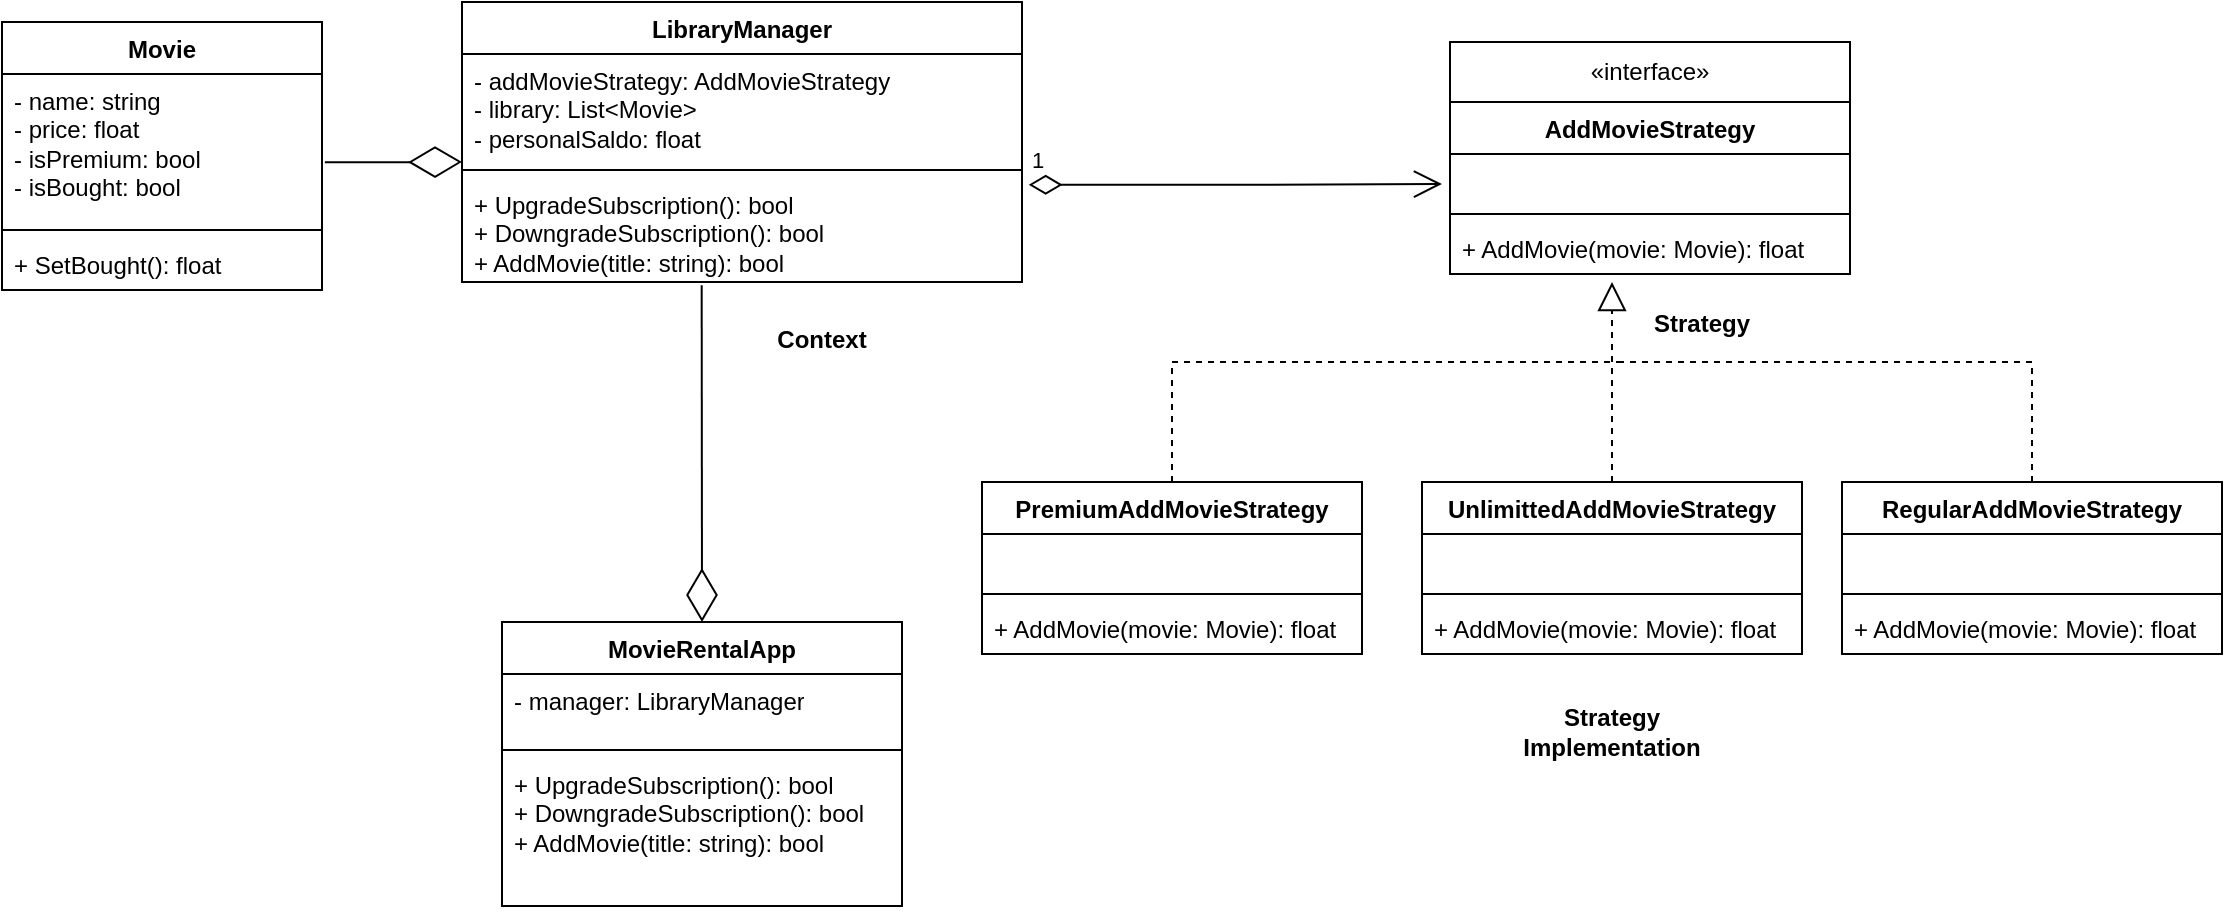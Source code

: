 <mxfile version="21.2.1" type="device">
  <diagram name="Strona-1" id="gNmaTrBuXoak7hFyW6bI">
    <mxGraphModel dx="2103" dy="606" grid="1" gridSize="10" guides="1" tooltips="1" connect="1" arrows="1" fold="1" page="1" pageScale="1" pageWidth="827" pageHeight="1169" math="0" shadow="0">
      <root>
        <mxCell id="0" />
        <mxCell id="1" parent="0" />
        <mxCell id="0wolw2hu3ZJHhxNFE0z5-1" value="AddMovieStrategy" style="swimlane;fontStyle=1;align=center;verticalAlign=top;childLayout=stackLayout;horizontal=1;startSize=26;horizontalStack=0;resizeParent=1;resizeParentMax=0;resizeLast=0;collapsible=1;marginBottom=0;whiteSpace=wrap;html=1;" parent="1" vertex="1">
          <mxGeometry x="414" y="300" width="200" height="86" as="geometry" />
        </mxCell>
        <mxCell id="0wolw2hu3ZJHhxNFE0z5-2" value="&amp;nbsp;" style="text;strokeColor=none;fillColor=none;align=left;verticalAlign=top;spacingLeft=4;spacingRight=4;overflow=hidden;rotatable=0;points=[[0,0.5],[1,0.5]];portConstraint=eastwest;whiteSpace=wrap;html=1;" parent="0wolw2hu3ZJHhxNFE0z5-1" vertex="1">
          <mxGeometry y="26" width="200" height="26" as="geometry" />
        </mxCell>
        <mxCell id="0wolw2hu3ZJHhxNFE0z5-3" value="" style="line;strokeWidth=1;fillColor=none;align=left;verticalAlign=middle;spacingTop=-1;spacingLeft=3;spacingRight=3;rotatable=0;labelPosition=right;points=[];portConstraint=eastwest;strokeColor=inherit;" parent="0wolw2hu3ZJHhxNFE0z5-1" vertex="1">
          <mxGeometry y="52" width="200" height="8" as="geometry" />
        </mxCell>
        <mxCell id="0wolw2hu3ZJHhxNFE0z5-4" value="+ AddMovie(movie: Movie): float" style="text;strokeColor=none;fillColor=none;align=left;verticalAlign=top;spacingLeft=4;spacingRight=4;overflow=hidden;rotatable=0;points=[[0,0.5],[1,0.5]];portConstraint=eastwest;whiteSpace=wrap;html=1;" parent="0wolw2hu3ZJHhxNFE0z5-1" vertex="1">
          <mxGeometry y="60" width="200" height="26" as="geometry" />
        </mxCell>
        <mxCell id="0wolw2hu3ZJHhxNFE0z5-5" value="«interface»&lt;br&gt;" style="html=1;whiteSpace=wrap;" parent="1" vertex="1">
          <mxGeometry x="414" y="270" width="200" height="30" as="geometry" />
        </mxCell>
        <mxCell id="0wolw2hu3ZJHhxNFE0z5-6" value="LibraryManager" style="swimlane;fontStyle=1;align=center;verticalAlign=top;childLayout=stackLayout;horizontal=1;startSize=26;horizontalStack=0;resizeParent=1;resizeParentMax=0;resizeLast=0;collapsible=1;marginBottom=0;whiteSpace=wrap;html=1;" parent="1" vertex="1">
          <mxGeometry x="-80" y="250" width="280" height="140" as="geometry" />
        </mxCell>
        <mxCell id="0wolw2hu3ZJHhxNFE0z5-7" value="- addMovieStrategy: AddMovieStrategy&lt;br&gt;- library: List&amp;lt;Movie&amp;gt;&lt;br&gt;- personalSaldo: float" style="text;strokeColor=none;fillColor=none;align=left;verticalAlign=top;spacingLeft=4;spacingRight=4;overflow=hidden;rotatable=0;points=[[0,0.5],[1,0.5]];portConstraint=eastwest;whiteSpace=wrap;html=1;" parent="0wolw2hu3ZJHhxNFE0z5-6" vertex="1">
          <mxGeometry y="26" width="280" height="54" as="geometry" />
        </mxCell>
        <mxCell id="0wolw2hu3ZJHhxNFE0z5-8" value="" style="line;strokeWidth=1;fillColor=none;align=left;verticalAlign=middle;spacingTop=-1;spacingLeft=3;spacingRight=3;rotatable=0;labelPosition=right;points=[];portConstraint=eastwest;strokeColor=inherit;" parent="0wolw2hu3ZJHhxNFE0z5-6" vertex="1">
          <mxGeometry y="80" width="280" height="8" as="geometry" />
        </mxCell>
        <mxCell id="0wolw2hu3ZJHhxNFE0z5-9" value="+ UpgradeSubscription(): bool&lt;br&gt;+ DowngradeSubscription(): bool&lt;br&gt;+ AddMovie(title: string): bool" style="text;strokeColor=none;fillColor=none;align=left;verticalAlign=top;spacingLeft=4;spacingRight=4;overflow=hidden;rotatable=0;points=[[0,0.5],[1,0.5]];portConstraint=eastwest;whiteSpace=wrap;html=1;" parent="0wolw2hu3ZJHhxNFE0z5-6" vertex="1">
          <mxGeometry y="88" width="280" height="52" as="geometry" />
        </mxCell>
        <mxCell id="0wolw2hu3ZJHhxNFE0z5-10" value="PremiumAddMovieStrategy" style="swimlane;fontStyle=1;align=center;verticalAlign=top;childLayout=stackLayout;horizontal=1;startSize=26;horizontalStack=0;resizeParent=1;resizeParentMax=0;resizeLast=0;collapsible=1;marginBottom=0;whiteSpace=wrap;html=1;" parent="1" vertex="1">
          <mxGeometry x="180" y="490" width="190" height="86" as="geometry" />
        </mxCell>
        <mxCell id="0wolw2hu3ZJHhxNFE0z5-11" value="&amp;nbsp;" style="text;strokeColor=none;fillColor=none;align=left;verticalAlign=top;spacingLeft=4;spacingRight=4;overflow=hidden;rotatable=0;points=[[0,0.5],[1,0.5]];portConstraint=eastwest;whiteSpace=wrap;html=1;" parent="0wolw2hu3ZJHhxNFE0z5-10" vertex="1">
          <mxGeometry y="26" width="190" height="26" as="geometry" />
        </mxCell>
        <mxCell id="0wolw2hu3ZJHhxNFE0z5-12" value="" style="line;strokeWidth=1;fillColor=none;align=left;verticalAlign=middle;spacingTop=-1;spacingLeft=3;spacingRight=3;rotatable=0;labelPosition=right;points=[];portConstraint=eastwest;strokeColor=inherit;" parent="0wolw2hu3ZJHhxNFE0z5-10" vertex="1">
          <mxGeometry y="52" width="190" height="8" as="geometry" />
        </mxCell>
        <mxCell id="0wolw2hu3ZJHhxNFE0z5-13" value="+ AddMovie(movie: Movie): float" style="text;strokeColor=none;fillColor=none;align=left;verticalAlign=top;spacingLeft=4;spacingRight=4;overflow=hidden;rotatable=0;points=[[0,0.5],[1,0.5]];portConstraint=eastwest;whiteSpace=wrap;html=1;" parent="0wolw2hu3ZJHhxNFE0z5-10" vertex="1">
          <mxGeometry y="60" width="190" height="26" as="geometry" />
        </mxCell>
        <mxCell id="0wolw2hu3ZJHhxNFE0z5-14" value="UnlimittedAddMovieStrategy" style="swimlane;fontStyle=1;align=center;verticalAlign=top;childLayout=stackLayout;horizontal=1;startSize=26;horizontalStack=0;resizeParent=1;resizeParentMax=0;resizeLast=0;collapsible=1;marginBottom=0;whiteSpace=wrap;html=1;" parent="1" vertex="1">
          <mxGeometry x="400" y="490" width="190" height="86" as="geometry" />
        </mxCell>
        <mxCell id="0wolw2hu3ZJHhxNFE0z5-15" value="&amp;nbsp;" style="text;strokeColor=none;fillColor=none;align=left;verticalAlign=top;spacingLeft=4;spacingRight=4;overflow=hidden;rotatable=0;points=[[0,0.5],[1,0.5]];portConstraint=eastwest;whiteSpace=wrap;html=1;" parent="0wolw2hu3ZJHhxNFE0z5-14" vertex="1">
          <mxGeometry y="26" width="190" height="26" as="geometry" />
        </mxCell>
        <mxCell id="0wolw2hu3ZJHhxNFE0z5-16" value="" style="line;strokeWidth=1;fillColor=none;align=left;verticalAlign=middle;spacingTop=-1;spacingLeft=3;spacingRight=3;rotatable=0;labelPosition=right;points=[];portConstraint=eastwest;strokeColor=inherit;" parent="0wolw2hu3ZJHhxNFE0z5-14" vertex="1">
          <mxGeometry y="52" width="190" height="8" as="geometry" />
        </mxCell>
        <mxCell id="0wolw2hu3ZJHhxNFE0z5-17" value="+ AddMovie(movie: Movie): float" style="text;strokeColor=none;fillColor=none;align=left;verticalAlign=top;spacingLeft=4;spacingRight=4;overflow=hidden;rotatable=0;points=[[0,0.5],[1,0.5]];portConstraint=eastwest;whiteSpace=wrap;html=1;" parent="0wolw2hu3ZJHhxNFE0z5-14" vertex="1">
          <mxGeometry y="60" width="190" height="26" as="geometry" />
        </mxCell>
        <mxCell id="0wolw2hu3ZJHhxNFE0z5-18" value="RegularAddMovieStrategy" style="swimlane;fontStyle=1;align=center;verticalAlign=top;childLayout=stackLayout;horizontal=1;startSize=26;horizontalStack=0;resizeParent=1;resizeParentMax=0;resizeLast=0;collapsible=1;marginBottom=0;whiteSpace=wrap;html=1;" parent="1" vertex="1">
          <mxGeometry x="610" y="490" width="190" height="86" as="geometry" />
        </mxCell>
        <mxCell id="0wolw2hu3ZJHhxNFE0z5-19" value="&amp;nbsp;" style="text;strokeColor=none;fillColor=none;align=left;verticalAlign=top;spacingLeft=4;spacingRight=4;overflow=hidden;rotatable=0;points=[[0,0.5],[1,0.5]];portConstraint=eastwest;whiteSpace=wrap;html=1;" parent="0wolw2hu3ZJHhxNFE0z5-18" vertex="1">
          <mxGeometry y="26" width="190" height="26" as="geometry" />
        </mxCell>
        <mxCell id="0wolw2hu3ZJHhxNFE0z5-20" value="" style="line;strokeWidth=1;fillColor=none;align=left;verticalAlign=middle;spacingTop=-1;spacingLeft=3;spacingRight=3;rotatable=0;labelPosition=right;points=[];portConstraint=eastwest;strokeColor=inherit;" parent="0wolw2hu3ZJHhxNFE0z5-18" vertex="1">
          <mxGeometry y="52" width="190" height="8" as="geometry" />
        </mxCell>
        <mxCell id="0wolw2hu3ZJHhxNFE0z5-21" value="+ AddMovie(movie: Movie): float" style="text;strokeColor=none;fillColor=none;align=left;verticalAlign=top;spacingLeft=4;spacingRight=4;overflow=hidden;rotatable=0;points=[[0,0.5],[1,0.5]];portConstraint=eastwest;whiteSpace=wrap;html=1;" parent="0wolw2hu3ZJHhxNFE0z5-18" vertex="1">
          <mxGeometry y="60" width="190" height="26" as="geometry" />
        </mxCell>
        <mxCell id="0wolw2hu3ZJHhxNFE0z5-22" value="Movie" style="swimlane;fontStyle=1;align=center;verticalAlign=top;childLayout=stackLayout;horizontal=1;startSize=26;horizontalStack=0;resizeParent=1;resizeParentMax=0;resizeLast=0;collapsible=1;marginBottom=0;whiteSpace=wrap;html=1;" parent="1" vertex="1">
          <mxGeometry x="-310" y="260" width="160" height="134" as="geometry" />
        </mxCell>
        <mxCell id="0wolw2hu3ZJHhxNFE0z5-23" value="- name: string&lt;br&gt;- price: float&lt;br&gt;- isPremium: bool&lt;br&gt;- isBought: bool" style="text;strokeColor=none;fillColor=none;align=left;verticalAlign=top;spacingLeft=4;spacingRight=4;overflow=hidden;rotatable=0;points=[[0,0.5],[1,0.5]];portConstraint=eastwest;whiteSpace=wrap;html=1;" parent="0wolw2hu3ZJHhxNFE0z5-22" vertex="1">
          <mxGeometry y="26" width="160" height="74" as="geometry" />
        </mxCell>
        <mxCell id="0wolw2hu3ZJHhxNFE0z5-24" value="" style="line;strokeWidth=1;fillColor=none;align=left;verticalAlign=middle;spacingTop=-1;spacingLeft=3;spacingRight=3;rotatable=0;labelPosition=right;points=[];portConstraint=eastwest;strokeColor=inherit;" parent="0wolw2hu3ZJHhxNFE0z5-22" vertex="1">
          <mxGeometry y="100" width="160" height="8" as="geometry" />
        </mxCell>
        <mxCell id="0wolw2hu3ZJHhxNFE0z5-25" value="+ SetBought(): float" style="text;strokeColor=none;fillColor=none;align=left;verticalAlign=top;spacingLeft=4;spacingRight=4;overflow=hidden;rotatable=0;points=[[0,0.5],[1,0.5]];portConstraint=eastwest;whiteSpace=wrap;html=1;" parent="0wolw2hu3ZJHhxNFE0z5-22" vertex="1">
          <mxGeometry y="108" width="160" height="26" as="geometry" />
        </mxCell>
        <mxCell id="0wolw2hu3ZJHhxNFE0z5-26" value="MovieRentalApp" style="swimlane;fontStyle=1;align=center;verticalAlign=top;childLayout=stackLayout;horizontal=1;startSize=26;horizontalStack=0;resizeParent=1;resizeParentMax=0;resizeLast=0;collapsible=1;marginBottom=0;whiteSpace=wrap;html=1;" parent="1" vertex="1">
          <mxGeometry x="-60" y="560" width="200" height="142" as="geometry" />
        </mxCell>
        <mxCell id="0wolw2hu3ZJHhxNFE0z5-27" value="- manager: LibraryManager" style="text;strokeColor=none;fillColor=none;align=left;verticalAlign=top;spacingLeft=4;spacingRight=4;overflow=hidden;rotatable=0;points=[[0,0.5],[1,0.5]];portConstraint=eastwest;whiteSpace=wrap;html=1;" parent="0wolw2hu3ZJHhxNFE0z5-26" vertex="1">
          <mxGeometry y="26" width="200" height="34" as="geometry" />
        </mxCell>
        <mxCell id="0wolw2hu3ZJHhxNFE0z5-28" value="" style="line;strokeWidth=1;fillColor=none;align=left;verticalAlign=middle;spacingTop=-1;spacingLeft=3;spacingRight=3;rotatable=0;labelPosition=right;points=[];portConstraint=eastwest;strokeColor=inherit;" parent="0wolw2hu3ZJHhxNFE0z5-26" vertex="1">
          <mxGeometry y="60" width="200" height="8" as="geometry" />
        </mxCell>
        <mxCell id="0wolw2hu3ZJHhxNFE0z5-29" value="+ UpgradeSubscription(): bool&lt;br style=&quot;border-color: var(--border-color);&quot;&gt;+ DowngradeSubscription(): bool&lt;br&gt;+ AddMovie(title: string): bool" style="text;strokeColor=none;fillColor=none;align=left;verticalAlign=top;spacingLeft=4;spacingRight=4;overflow=hidden;rotatable=0;points=[[0,0.5],[1,0.5]];portConstraint=eastwest;whiteSpace=wrap;html=1;" parent="0wolw2hu3ZJHhxNFE0z5-26" vertex="1">
          <mxGeometry y="68" width="200" height="74" as="geometry" />
        </mxCell>
        <mxCell id="35rs4L3Gy6gcNqTRMxpw-1" value="1" style="endArrow=open;html=1;endSize=12;startArrow=diamondThin;startSize=14;startFill=0;edgeStyle=orthogonalEdgeStyle;align=left;verticalAlign=bottom;rounded=0;exitX=1.012;exitY=0.065;exitDx=0;exitDy=0;exitPerimeter=0;" parent="1" source="0wolw2hu3ZJHhxNFE0z5-9" edge="1">
          <mxGeometry x="-1" y="3" relative="1" as="geometry">
            <mxPoint x="211.4" y="357.786" as="sourcePoint" />
            <mxPoint x="410" y="341" as="targetPoint" />
          </mxGeometry>
        </mxCell>
        <mxCell id="35rs4L3Gy6gcNqTRMxpw-2" value="" style="endArrow=block;dashed=1;endFill=0;endSize=12;html=1;rounded=0;exitX=0.5;exitY=0;exitDx=0;exitDy=0;" parent="1" source="0wolw2hu3ZJHhxNFE0z5-14" edge="1">
          <mxGeometry width="160" relative="1" as="geometry">
            <mxPoint x="220" y="510" as="sourcePoint" />
            <mxPoint x="495" y="390" as="targetPoint" />
          </mxGeometry>
        </mxCell>
        <mxCell id="35rs4L3Gy6gcNqTRMxpw-3" value="" style="endArrow=none;dashed=1;html=1;rounded=0;entryX=0.5;entryY=0;entryDx=0;entryDy=0;" parent="1" target="0wolw2hu3ZJHhxNFE0z5-10" edge="1">
          <mxGeometry width="50" height="50" relative="1" as="geometry">
            <mxPoint x="500" y="430" as="sourcePoint" />
            <mxPoint x="330" y="480" as="targetPoint" />
            <Array as="points">
              <mxPoint x="275" y="430" />
            </Array>
          </mxGeometry>
        </mxCell>
        <mxCell id="35rs4L3Gy6gcNqTRMxpw-4" value="" style="endArrow=none;dashed=1;html=1;rounded=0;exitX=0.5;exitY=0;exitDx=0;exitDy=0;" parent="1" source="0wolw2hu3ZJHhxNFE0z5-18" edge="1">
          <mxGeometry width="50" height="50" relative="1" as="geometry">
            <mxPoint x="280" y="530" as="sourcePoint" />
            <mxPoint x="500" y="430" as="targetPoint" />
            <Array as="points">
              <mxPoint x="705" y="430" />
            </Array>
          </mxGeometry>
        </mxCell>
        <mxCell id="35rs4L3Gy6gcNqTRMxpw-9" value="" style="endArrow=diamondThin;endFill=0;endSize=24;html=1;rounded=0;entryX=0.5;entryY=0;entryDx=0;entryDy=0;exitX=0.428;exitY=1.031;exitDx=0;exitDy=0;exitPerimeter=0;" parent="1" source="0wolw2hu3ZJHhxNFE0z5-9" target="0wolw2hu3ZJHhxNFE0z5-26" edge="1">
          <mxGeometry width="160" relative="1" as="geometry">
            <mxPoint x="-40" y="470" as="sourcePoint" />
            <mxPoint x="120" y="470" as="targetPoint" />
          </mxGeometry>
        </mxCell>
        <mxCell id="35rs4L3Gy6gcNqTRMxpw-10" value="" style="endArrow=diamondThin;endFill=0;endSize=24;html=1;rounded=0;entryX=0;entryY=0;entryDx=0;entryDy=0;entryPerimeter=0;exitX=1.009;exitY=0.597;exitDx=0;exitDy=0;exitPerimeter=0;" parent="1" source="0wolw2hu3ZJHhxNFE0z5-23" target="0wolw2hu3ZJHhxNFE0z5-8" edge="1">
          <mxGeometry width="160" relative="1" as="geometry">
            <mxPoint x="-190" y="420" as="sourcePoint" />
            <mxPoint x="-30" y="420" as="targetPoint" />
          </mxGeometry>
        </mxCell>
        <mxCell id="qw1JEAYwF9i_wuvmeiNK-1" value="&lt;b&gt;Strategy&lt;/b&gt;" style="text;html=1;strokeColor=none;fillColor=none;align=center;verticalAlign=middle;whiteSpace=wrap;rounded=0;" parent="1" vertex="1">
          <mxGeometry x="490" y="386" width="100" height="50" as="geometry" />
        </mxCell>
        <mxCell id="qw1JEAYwF9i_wuvmeiNK-3" value="&lt;b&gt;Strategy Implementation&lt;/b&gt;" style="text;html=1;strokeColor=none;fillColor=none;align=center;verticalAlign=middle;whiteSpace=wrap;rounded=0;" parent="1" vertex="1">
          <mxGeometry x="445" y="590" width="100" height="50" as="geometry" />
        </mxCell>
        <mxCell id="qw1JEAYwF9i_wuvmeiNK-4" value="&lt;b&gt;Context&lt;/b&gt;" style="text;html=1;strokeColor=none;fillColor=none;align=center;verticalAlign=middle;whiteSpace=wrap;rounded=0;" parent="1" vertex="1">
          <mxGeometry x="50" y="394" width="100" height="50" as="geometry" />
        </mxCell>
      </root>
    </mxGraphModel>
  </diagram>
</mxfile>
